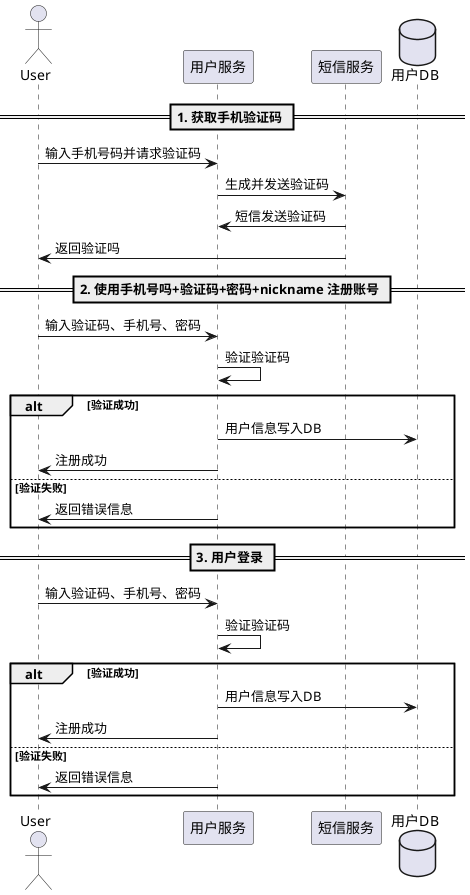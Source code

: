 @startuml
actor User
participant "用户服务" as UserService
participant "短信服务" as SMSService

database "用户DB" as UserDB

== 1. 获取手机验证码 ==
User -> UserService: 输入手机号码并请求验证码
UserService -> SMSService: 生成并发送验证码
SMSService -> UserService: 短信发送验证码
SMSService -> User: 返回验证吗

== 2. 使用手机号吗+验证码+密码+nickname 注册账号 == 
User -> UserService: 输入验证码、手机号、密码
UserService -> UserService: 验证验证码
alt 验证成功
    UserService -> UserDB: 用户信息写入DB
    UserService -> User: 注册成功
else 验证失败
    UserService -> User: 返回错误信息
end


== 3. 用户登录 == 
User -> UserService: 输入验证码、手机号、密码
UserService -> UserService: 验证验证码
alt 验证成功
    UserService -> UserDB: 用户信息写入DB
    UserService -> User: 注册成功
else 验证失败
    UserService -> User: 返回错误信息
end

@enduml